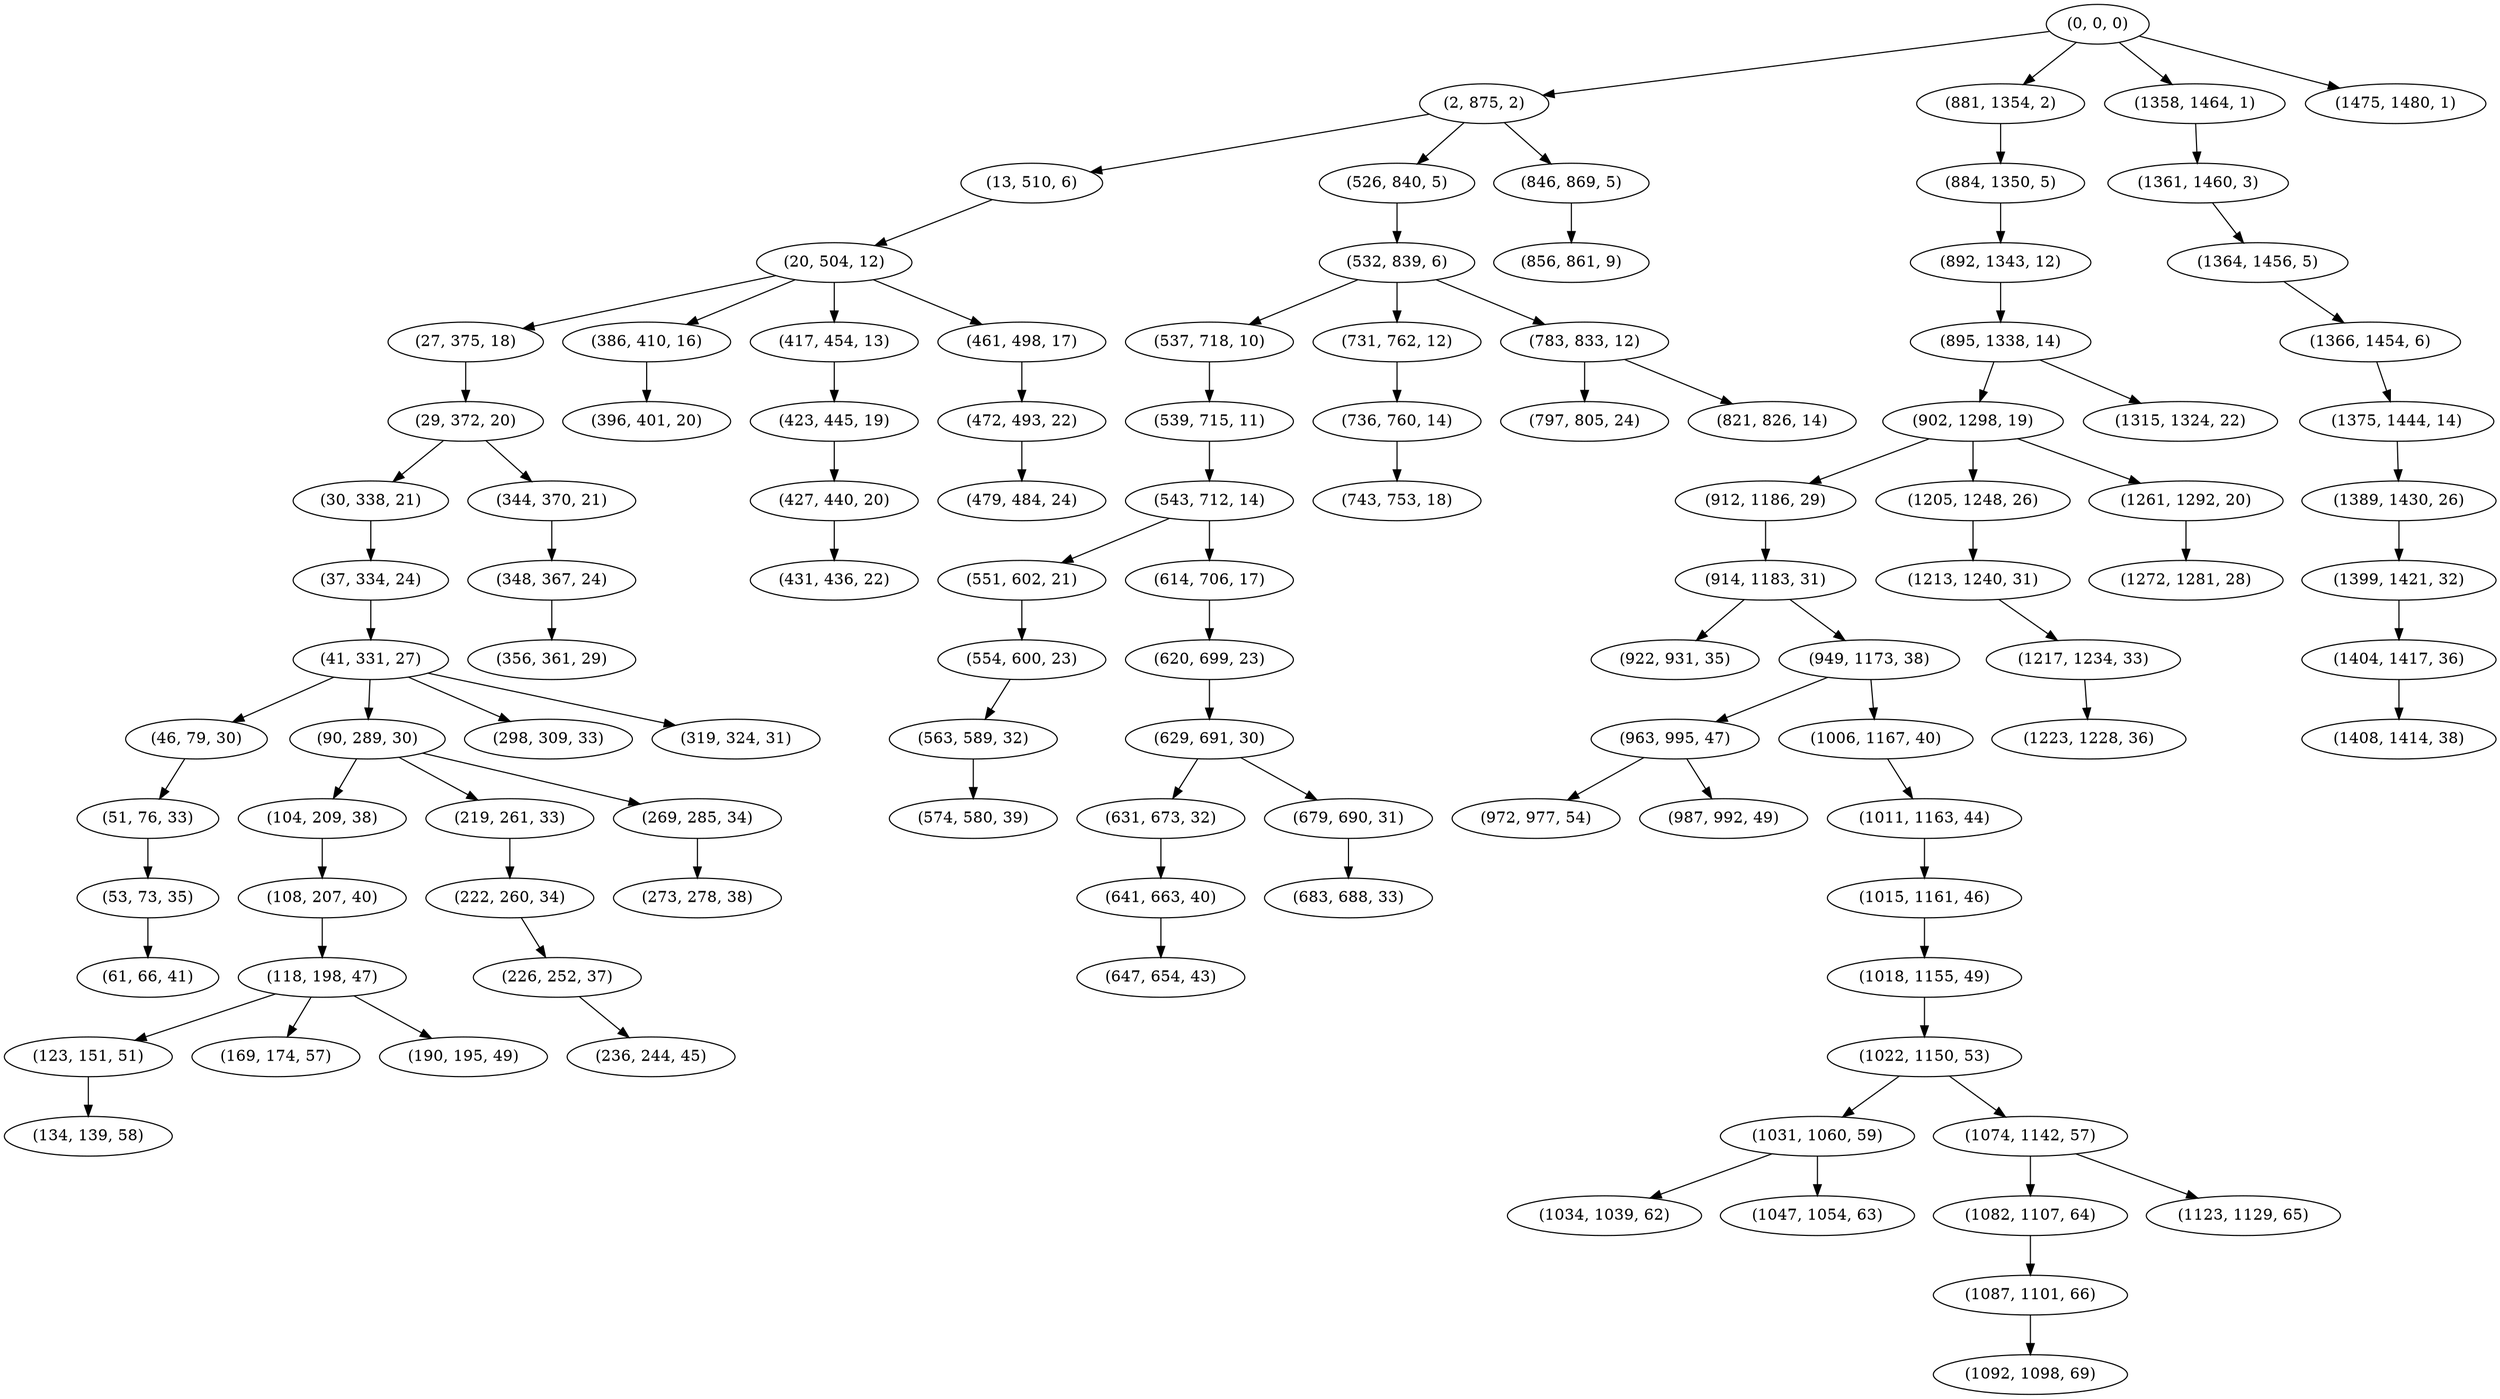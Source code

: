 digraph tree {
    "(0, 0, 0)";
    "(2, 875, 2)";
    "(13, 510, 6)";
    "(20, 504, 12)";
    "(27, 375, 18)";
    "(29, 372, 20)";
    "(30, 338, 21)";
    "(37, 334, 24)";
    "(41, 331, 27)";
    "(46, 79, 30)";
    "(51, 76, 33)";
    "(53, 73, 35)";
    "(61, 66, 41)";
    "(90, 289, 30)";
    "(104, 209, 38)";
    "(108, 207, 40)";
    "(118, 198, 47)";
    "(123, 151, 51)";
    "(134, 139, 58)";
    "(169, 174, 57)";
    "(190, 195, 49)";
    "(219, 261, 33)";
    "(222, 260, 34)";
    "(226, 252, 37)";
    "(236, 244, 45)";
    "(269, 285, 34)";
    "(273, 278, 38)";
    "(298, 309, 33)";
    "(319, 324, 31)";
    "(344, 370, 21)";
    "(348, 367, 24)";
    "(356, 361, 29)";
    "(386, 410, 16)";
    "(396, 401, 20)";
    "(417, 454, 13)";
    "(423, 445, 19)";
    "(427, 440, 20)";
    "(431, 436, 22)";
    "(461, 498, 17)";
    "(472, 493, 22)";
    "(479, 484, 24)";
    "(526, 840, 5)";
    "(532, 839, 6)";
    "(537, 718, 10)";
    "(539, 715, 11)";
    "(543, 712, 14)";
    "(551, 602, 21)";
    "(554, 600, 23)";
    "(563, 589, 32)";
    "(574, 580, 39)";
    "(614, 706, 17)";
    "(620, 699, 23)";
    "(629, 691, 30)";
    "(631, 673, 32)";
    "(641, 663, 40)";
    "(647, 654, 43)";
    "(679, 690, 31)";
    "(683, 688, 33)";
    "(731, 762, 12)";
    "(736, 760, 14)";
    "(743, 753, 18)";
    "(783, 833, 12)";
    "(797, 805, 24)";
    "(821, 826, 14)";
    "(846, 869, 5)";
    "(856, 861, 9)";
    "(881, 1354, 2)";
    "(884, 1350, 5)";
    "(892, 1343, 12)";
    "(895, 1338, 14)";
    "(902, 1298, 19)";
    "(912, 1186, 29)";
    "(914, 1183, 31)";
    "(922, 931, 35)";
    "(949, 1173, 38)";
    "(963, 995, 47)";
    "(972, 977, 54)";
    "(987, 992, 49)";
    "(1006, 1167, 40)";
    "(1011, 1163, 44)";
    "(1015, 1161, 46)";
    "(1018, 1155, 49)";
    "(1022, 1150, 53)";
    "(1031, 1060, 59)";
    "(1034, 1039, 62)";
    "(1047, 1054, 63)";
    "(1074, 1142, 57)";
    "(1082, 1107, 64)";
    "(1087, 1101, 66)";
    "(1092, 1098, 69)";
    "(1123, 1129, 65)";
    "(1205, 1248, 26)";
    "(1213, 1240, 31)";
    "(1217, 1234, 33)";
    "(1223, 1228, 36)";
    "(1261, 1292, 20)";
    "(1272, 1281, 28)";
    "(1315, 1324, 22)";
    "(1358, 1464, 1)";
    "(1361, 1460, 3)";
    "(1364, 1456, 5)";
    "(1366, 1454, 6)";
    "(1375, 1444, 14)";
    "(1389, 1430, 26)";
    "(1399, 1421, 32)";
    "(1404, 1417, 36)";
    "(1408, 1414, 38)";
    "(1475, 1480, 1)";
    "(0, 0, 0)" -> "(2, 875, 2)";
    "(0, 0, 0)" -> "(881, 1354, 2)";
    "(0, 0, 0)" -> "(1358, 1464, 1)";
    "(0, 0, 0)" -> "(1475, 1480, 1)";
    "(2, 875, 2)" -> "(13, 510, 6)";
    "(2, 875, 2)" -> "(526, 840, 5)";
    "(2, 875, 2)" -> "(846, 869, 5)";
    "(13, 510, 6)" -> "(20, 504, 12)";
    "(20, 504, 12)" -> "(27, 375, 18)";
    "(20, 504, 12)" -> "(386, 410, 16)";
    "(20, 504, 12)" -> "(417, 454, 13)";
    "(20, 504, 12)" -> "(461, 498, 17)";
    "(27, 375, 18)" -> "(29, 372, 20)";
    "(29, 372, 20)" -> "(30, 338, 21)";
    "(29, 372, 20)" -> "(344, 370, 21)";
    "(30, 338, 21)" -> "(37, 334, 24)";
    "(37, 334, 24)" -> "(41, 331, 27)";
    "(41, 331, 27)" -> "(46, 79, 30)";
    "(41, 331, 27)" -> "(90, 289, 30)";
    "(41, 331, 27)" -> "(298, 309, 33)";
    "(41, 331, 27)" -> "(319, 324, 31)";
    "(46, 79, 30)" -> "(51, 76, 33)";
    "(51, 76, 33)" -> "(53, 73, 35)";
    "(53, 73, 35)" -> "(61, 66, 41)";
    "(90, 289, 30)" -> "(104, 209, 38)";
    "(90, 289, 30)" -> "(219, 261, 33)";
    "(90, 289, 30)" -> "(269, 285, 34)";
    "(104, 209, 38)" -> "(108, 207, 40)";
    "(108, 207, 40)" -> "(118, 198, 47)";
    "(118, 198, 47)" -> "(123, 151, 51)";
    "(118, 198, 47)" -> "(169, 174, 57)";
    "(118, 198, 47)" -> "(190, 195, 49)";
    "(123, 151, 51)" -> "(134, 139, 58)";
    "(219, 261, 33)" -> "(222, 260, 34)";
    "(222, 260, 34)" -> "(226, 252, 37)";
    "(226, 252, 37)" -> "(236, 244, 45)";
    "(269, 285, 34)" -> "(273, 278, 38)";
    "(344, 370, 21)" -> "(348, 367, 24)";
    "(348, 367, 24)" -> "(356, 361, 29)";
    "(386, 410, 16)" -> "(396, 401, 20)";
    "(417, 454, 13)" -> "(423, 445, 19)";
    "(423, 445, 19)" -> "(427, 440, 20)";
    "(427, 440, 20)" -> "(431, 436, 22)";
    "(461, 498, 17)" -> "(472, 493, 22)";
    "(472, 493, 22)" -> "(479, 484, 24)";
    "(526, 840, 5)" -> "(532, 839, 6)";
    "(532, 839, 6)" -> "(537, 718, 10)";
    "(532, 839, 6)" -> "(731, 762, 12)";
    "(532, 839, 6)" -> "(783, 833, 12)";
    "(537, 718, 10)" -> "(539, 715, 11)";
    "(539, 715, 11)" -> "(543, 712, 14)";
    "(543, 712, 14)" -> "(551, 602, 21)";
    "(543, 712, 14)" -> "(614, 706, 17)";
    "(551, 602, 21)" -> "(554, 600, 23)";
    "(554, 600, 23)" -> "(563, 589, 32)";
    "(563, 589, 32)" -> "(574, 580, 39)";
    "(614, 706, 17)" -> "(620, 699, 23)";
    "(620, 699, 23)" -> "(629, 691, 30)";
    "(629, 691, 30)" -> "(631, 673, 32)";
    "(629, 691, 30)" -> "(679, 690, 31)";
    "(631, 673, 32)" -> "(641, 663, 40)";
    "(641, 663, 40)" -> "(647, 654, 43)";
    "(679, 690, 31)" -> "(683, 688, 33)";
    "(731, 762, 12)" -> "(736, 760, 14)";
    "(736, 760, 14)" -> "(743, 753, 18)";
    "(783, 833, 12)" -> "(797, 805, 24)";
    "(783, 833, 12)" -> "(821, 826, 14)";
    "(846, 869, 5)" -> "(856, 861, 9)";
    "(881, 1354, 2)" -> "(884, 1350, 5)";
    "(884, 1350, 5)" -> "(892, 1343, 12)";
    "(892, 1343, 12)" -> "(895, 1338, 14)";
    "(895, 1338, 14)" -> "(902, 1298, 19)";
    "(895, 1338, 14)" -> "(1315, 1324, 22)";
    "(902, 1298, 19)" -> "(912, 1186, 29)";
    "(902, 1298, 19)" -> "(1205, 1248, 26)";
    "(902, 1298, 19)" -> "(1261, 1292, 20)";
    "(912, 1186, 29)" -> "(914, 1183, 31)";
    "(914, 1183, 31)" -> "(922, 931, 35)";
    "(914, 1183, 31)" -> "(949, 1173, 38)";
    "(949, 1173, 38)" -> "(963, 995, 47)";
    "(949, 1173, 38)" -> "(1006, 1167, 40)";
    "(963, 995, 47)" -> "(972, 977, 54)";
    "(963, 995, 47)" -> "(987, 992, 49)";
    "(1006, 1167, 40)" -> "(1011, 1163, 44)";
    "(1011, 1163, 44)" -> "(1015, 1161, 46)";
    "(1015, 1161, 46)" -> "(1018, 1155, 49)";
    "(1018, 1155, 49)" -> "(1022, 1150, 53)";
    "(1022, 1150, 53)" -> "(1031, 1060, 59)";
    "(1022, 1150, 53)" -> "(1074, 1142, 57)";
    "(1031, 1060, 59)" -> "(1034, 1039, 62)";
    "(1031, 1060, 59)" -> "(1047, 1054, 63)";
    "(1074, 1142, 57)" -> "(1082, 1107, 64)";
    "(1074, 1142, 57)" -> "(1123, 1129, 65)";
    "(1082, 1107, 64)" -> "(1087, 1101, 66)";
    "(1087, 1101, 66)" -> "(1092, 1098, 69)";
    "(1205, 1248, 26)" -> "(1213, 1240, 31)";
    "(1213, 1240, 31)" -> "(1217, 1234, 33)";
    "(1217, 1234, 33)" -> "(1223, 1228, 36)";
    "(1261, 1292, 20)" -> "(1272, 1281, 28)";
    "(1358, 1464, 1)" -> "(1361, 1460, 3)";
    "(1361, 1460, 3)" -> "(1364, 1456, 5)";
    "(1364, 1456, 5)" -> "(1366, 1454, 6)";
    "(1366, 1454, 6)" -> "(1375, 1444, 14)";
    "(1375, 1444, 14)" -> "(1389, 1430, 26)";
    "(1389, 1430, 26)" -> "(1399, 1421, 32)";
    "(1399, 1421, 32)" -> "(1404, 1417, 36)";
    "(1404, 1417, 36)" -> "(1408, 1414, 38)";
}
